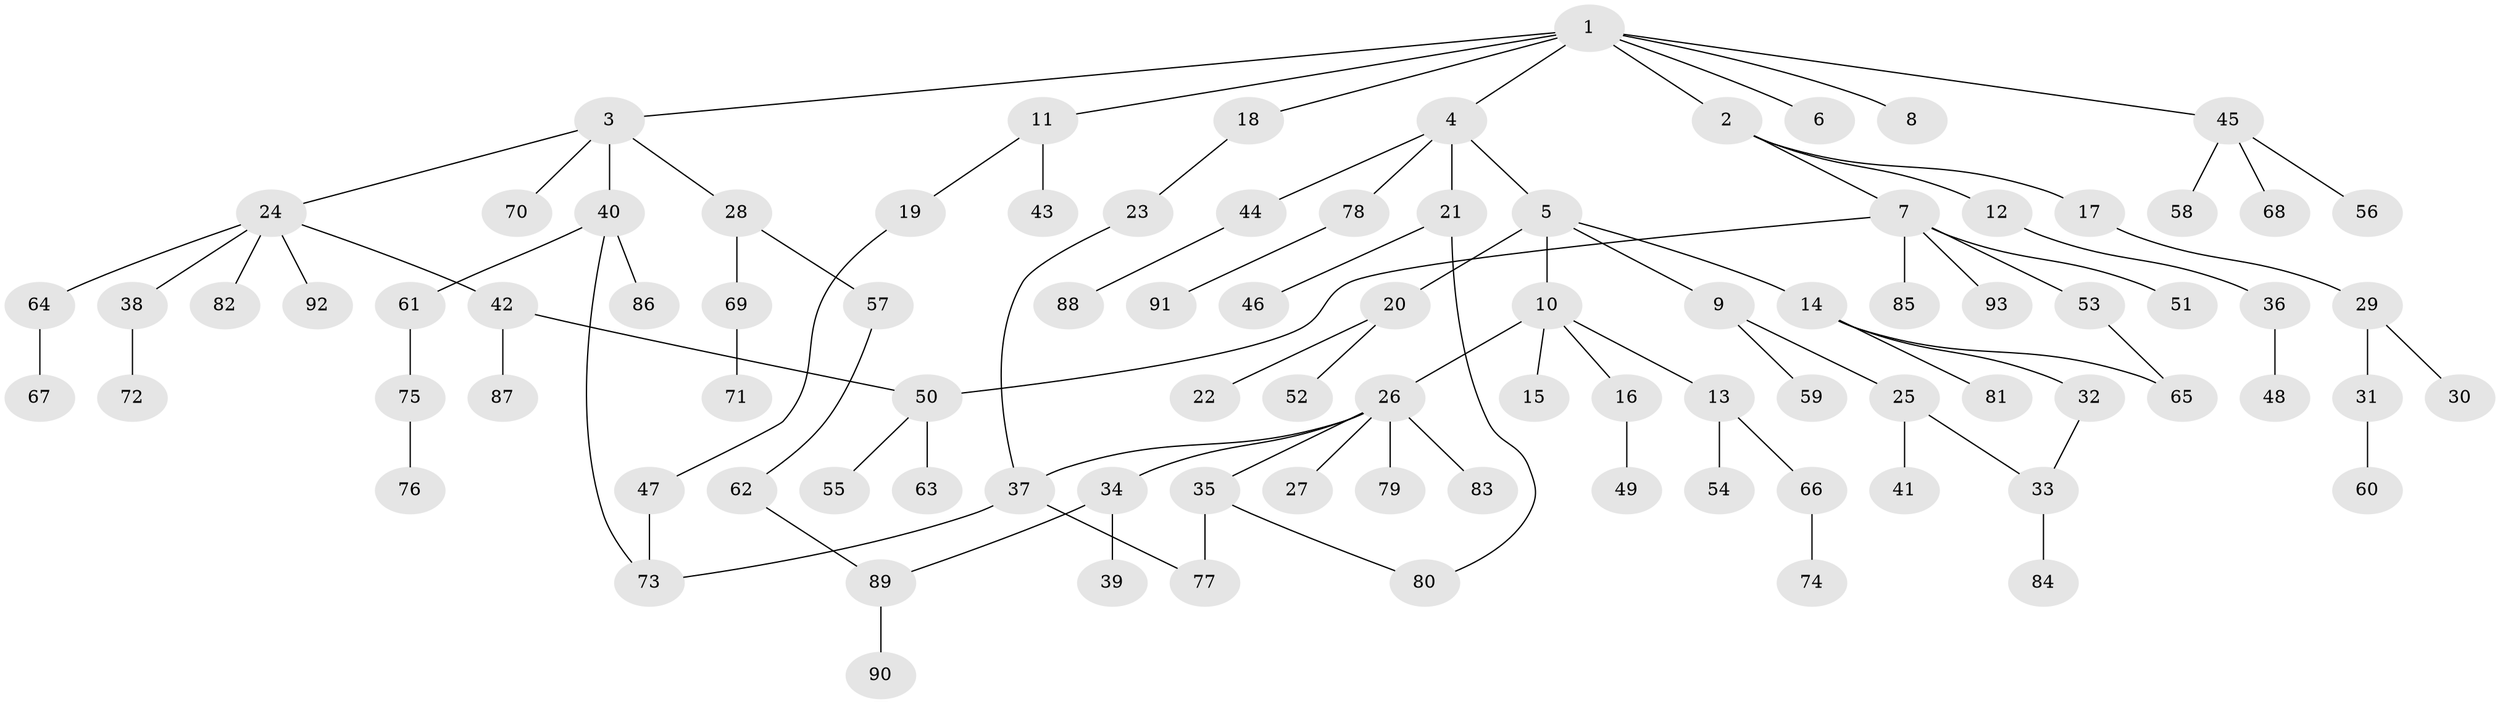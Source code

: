 // Generated by graph-tools (version 1.1) at 2025/01/03/09/25 03:01:06]
// undirected, 93 vertices, 101 edges
graph export_dot {
graph [start="1"]
  node [color=gray90,style=filled];
  1;
  2;
  3;
  4;
  5;
  6;
  7;
  8;
  9;
  10;
  11;
  12;
  13;
  14;
  15;
  16;
  17;
  18;
  19;
  20;
  21;
  22;
  23;
  24;
  25;
  26;
  27;
  28;
  29;
  30;
  31;
  32;
  33;
  34;
  35;
  36;
  37;
  38;
  39;
  40;
  41;
  42;
  43;
  44;
  45;
  46;
  47;
  48;
  49;
  50;
  51;
  52;
  53;
  54;
  55;
  56;
  57;
  58;
  59;
  60;
  61;
  62;
  63;
  64;
  65;
  66;
  67;
  68;
  69;
  70;
  71;
  72;
  73;
  74;
  75;
  76;
  77;
  78;
  79;
  80;
  81;
  82;
  83;
  84;
  85;
  86;
  87;
  88;
  89;
  90;
  91;
  92;
  93;
  1 -- 2;
  1 -- 3;
  1 -- 4;
  1 -- 6;
  1 -- 8;
  1 -- 11;
  1 -- 18;
  1 -- 45;
  2 -- 7;
  2 -- 12;
  2 -- 17;
  3 -- 24;
  3 -- 28;
  3 -- 40;
  3 -- 70;
  4 -- 5;
  4 -- 21;
  4 -- 44;
  4 -- 78;
  5 -- 9;
  5 -- 10;
  5 -- 14;
  5 -- 20;
  7 -- 51;
  7 -- 53;
  7 -- 85;
  7 -- 93;
  7 -- 50;
  9 -- 25;
  9 -- 59;
  10 -- 13;
  10 -- 15;
  10 -- 16;
  10 -- 26;
  11 -- 19;
  11 -- 43;
  12 -- 36;
  13 -- 54;
  13 -- 66;
  14 -- 32;
  14 -- 81;
  14 -- 65;
  16 -- 49;
  17 -- 29;
  18 -- 23;
  19 -- 47;
  20 -- 22;
  20 -- 52;
  21 -- 46;
  21 -- 80;
  23 -- 37;
  24 -- 38;
  24 -- 42;
  24 -- 64;
  24 -- 82;
  24 -- 92;
  25 -- 41;
  25 -- 33;
  26 -- 27;
  26 -- 34;
  26 -- 35;
  26 -- 37;
  26 -- 79;
  26 -- 83;
  28 -- 57;
  28 -- 69;
  29 -- 30;
  29 -- 31;
  31 -- 60;
  32 -- 33;
  33 -- 84;
  34 -- 39;
  34 -- 89;
  35 -- 77;
  35 -- 80;
  36 -- 48;
  37 -- 73;
  37 -- 77;
  38 -- 72;
  40 -- 61;
  40 -- 73;
  40 -- 86;
  42 -- 50;
  42 -- 87;
  44 -- 88;
  45 -- 56;
  45 -- 58;
  45 -- 68;
  47 -- 73;
  50 -- 55;
  50 -- 63;
  53 -- 65;
  57 -- 62;
  61 -- 75;
  62 -- 89;
  64 -- 67;
  66 -- 74;
  69 -- 71;
  75 -- 76;
  78 -- 91;
  89 -- 90;
}
